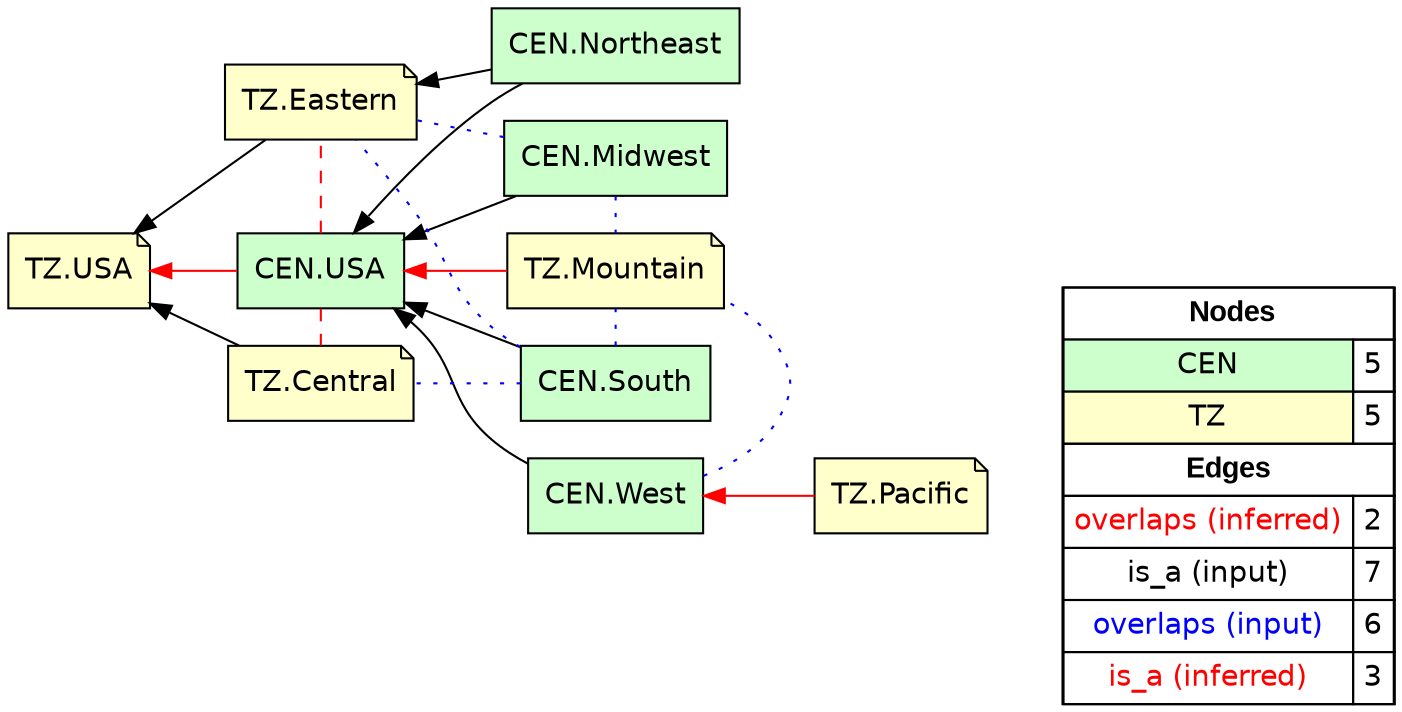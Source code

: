 digraph{
rankdir=RL
node[shape=box style=filled fillcolor="#CCFFCC" fontname="helvetica"] 
"CEN.West"
"CEN.Northeast"
"CEN.Midwest"
"CEN.South"
"CEN.USA"
node[shape=note style=filled fillcolor="#FFFFCC" fontname="helvetica"] 
"TZ.Eastern"
"TZ.Pacific"
"TZ.Central"
"TZ.Mountain"
"TZ.USA"
edge[arrowhead=none style=dashed color="#FF0000" constraint=false penwidth=1]
"CEN.USA" -> "TZ.Eastern"
"CEN.USA" -> "TZ.Central"
edge[arrowhead=normal style=dotted color="#000000" constraint=true penwidth=1]
edge[arrowhead=normal style=solid color="#000000" constraint=true penwidth=1]
"CEN.Northeast" -> "CEN.USA"
"CEN.West" -> "CEN.USA"
"CEN.Northeast" -> "TZ.Eastern"
"CEN.South" -> "CEN.USA"
"TZ.Eastern" -> "TZ.USA"
"CEN.Midwest" -> "CEN.USA"
"TZ.Central" -> "TZ.USA"
edge[arrowhead=none style=dotted color="#0000FF" constraint=false penwidth=1]
"CEN.West" -> "TZ.Mountain"
"CEN.Midwest" -> "TZ.Mountain"
"CEN.South" -> "TZ.Mountain"
"CEN.Midwest" -> "TZ.Eastern"
"CEN.South" -> "TZ.Eastern"
"CEN.South" -> "TZ.Central"
edge[arrowhead=normal style=solid color="#FF0000" constraint=true penwidth=1]
"TZ.Pacific" -> "CEN.West"
"TZ.Mountain" -> "CEN.USA"
"CEN.USA" -> "TZ.USA"
node[shape=box] 
{rank=source Legend [fillcolor= white margin=0 label=< 
 <TABLE BORDER="0" CELLBORDER="1" CELLSPACING="0" CELLPADDING="4"> 
<TR> <TD COLSPAN="2"><font face="Arial Black"> Nodes</font></TD> </TR> 
<TR> 
 <TD bgcolor="#CCFFCC" fontname="helvetica">CEN</TD> 
 <TD>5</TD> 
 </TR> 
<TR> 
 <TD bgcolor="#FFFFCC" fontname="helvetica">TZ</TD> 
 <TD>5</TD> 
 </TR> 
<TR> <TD COLSPAN="2"><font face = "Arial Black"> Edges </font></TD> </TR> 
<TR> 
 <TD><font color ="#FF0000">overlaps (inferred)</font></TD><TD>2</TD>
</TR>
<TR> 
 <TD><font color ="#000000">is_a (input)</font></TD><TD>7</TD>
</TR>
<TR> 
 <TD><font color ="#0000FF">overlaps (input)</font></TD><TD>6</TD>
</TR>
<TR> 
 <TD><font color ="#FF0000">is_a (inferred)</font></TD><TD>3</TD>
</TR>
</TABLE> 
 >] } 
}